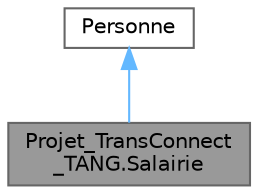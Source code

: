 digraph "Projet_TransConnect_TANG.Salairie"
{
 // LATEX_PDF_SIZE
  bgcolor="transparent";
  edge [fontname=Helvetica,fontsize=10,labelfontname=Helvetica,labelfontsize=10];
  node [fontname=Helvetica,fontsize=10,shape=box,height=0.2,width=0.4];
  Node1 [id="Node000001",label="Projet_TransConnect\l_TANG.Salairie",height=0.2,width=0.4,color="gray40", fillcolor="grey60", style="filled", fontcolor="black",tooltip=" "];
  Node2 -> Node1 [id="edge1_Node000001_Node000002",dir="back",color="steelblue1",style="solid",tooltip=" "];
  Node2 [id="Node000002",label="Personne",height=0.2,width=0.4,color="gray40", fillcolor="white", style="filled",URL="$class_projet___trans_connect___t_a_n_g_1_1_personne.html",tooltip=" "];
}
